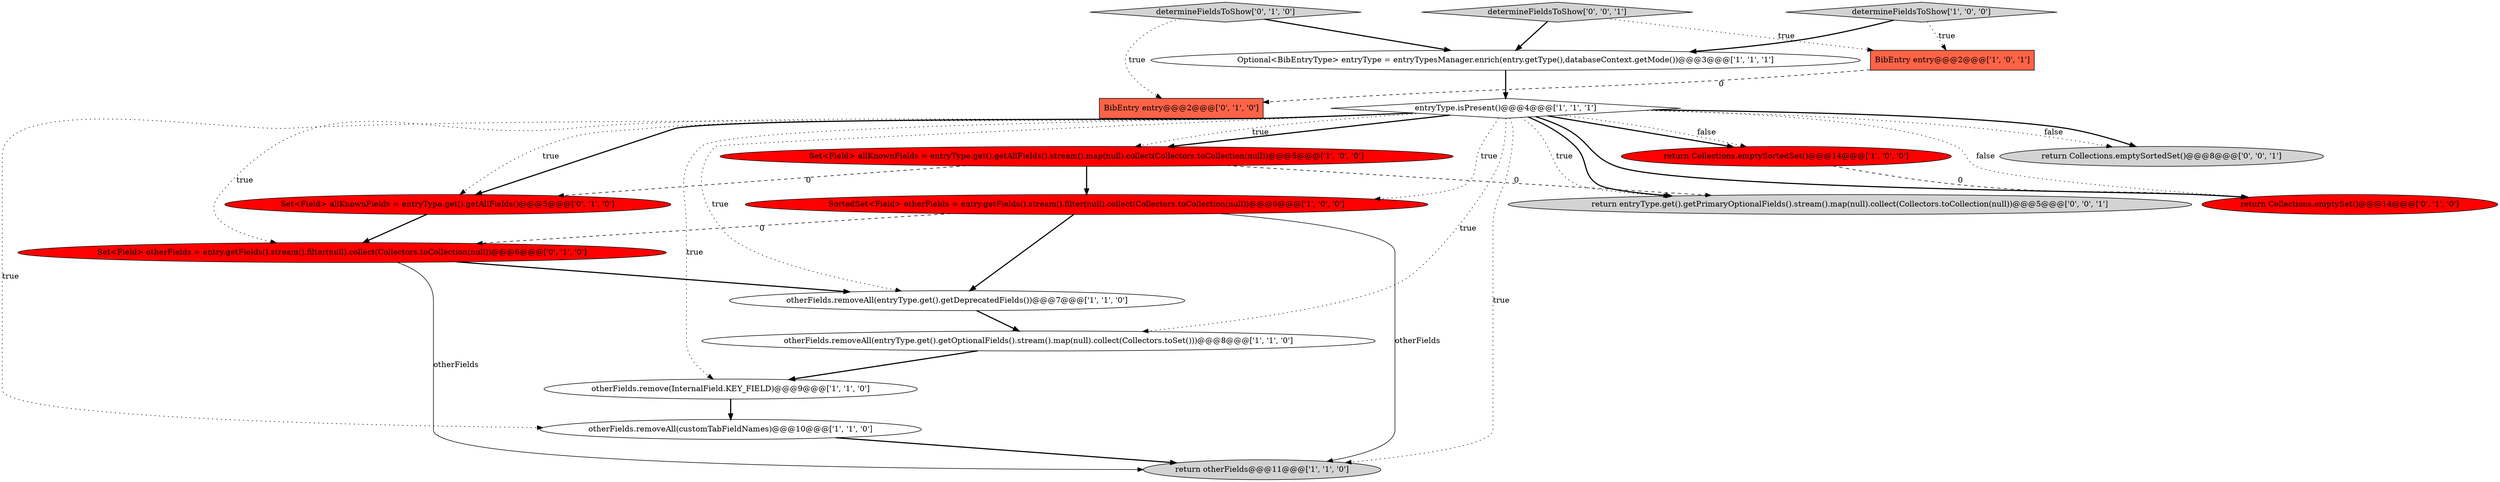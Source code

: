 digraph {
7 [style = filled, label = "otherFields.removeAll(customTabFieldNames)@@@10@@@['1', '1', '0']", fillcolor = white, shape = ellipse image = "AAA0AAABBB1BBB"];
4 [style = filled, label = "Set<Field> allKnownFields = entryType.get().getAllFields().stream().map(null).collect(Collectors.toCollection(null))@@@5@@@['1', '0', '0']", fillcolor = red, shape = ellipse image = "AAA1AAABBB1BBB"];
10 [style = filled, label = "SortedSet<Field> otherFields = entry.getFields().stream().filter(null).collect(Collectors.toCollection(null))@@@6@@@['1', '0', '0']", fillcolor = red, shape = ellipse image = "AAA1AAABBB1BBB"];
8 [style = filled, label = "otherFields.remove(InternalField.KEY_FIELD)@@@9@@@['1', '1', '0']", fillcolor = white, shape = ellipse image = "AAA0AAABBB1BBB"];
5 [style = filled, label = "otherFields.removeAll(entryType.get().getDeprecatedFields())@@@7@@@['1', '1', '0']", fillcolor = white, shape = ellipse image = "AAA0AAABBB1BBB"];
11 [style = filled, label = "determineFieldsToShow['1', '0', '0']", fillcolor = lightgray, shape = diamond image = "AAA0AAABBB1BBB"];
13 [style = filled, label = "determineFieldsToShow['0', '1', '0']", fillcolor = lightgray, shape = diamond image = "AAA0AAABBB2BBB"];
18 [style = filled, label = "determineFieldsToShow['0', '0', '1']", fillcolor = lightgray, shape = diamond image = "AAA0AAABBB3BBB"];
16 [style = filled, label = "Set<Field> otherFields = entry.getFields().stream().filter(null).collect(Collectors.toCollection(null))@@@6@@@['0', '1', '0']", fillcolor = red, shape = ellipse image = "AAA1AAABBB2BBB"];
14 [style = filled, label = "return Collections.emptySet()@@@14@@@['0', '1', '0']", fillcolor = red, shape = ellipse image = "AAA1AAABBB2BBB"];
6 [style = filled, label = "return otherFields@@@11@@@['1', '1', '0']", fillcolor = lightgray, shape = ellipse image = "AAA0AAABBB1BBB"];
15 [style = filled, label = "Set<Field> allKnownFields = entryType.get().getAllFields()@@@5@@@['0', '1', '0']", fillcolor = red, shape = ellipse image = "AAA1AAABBB2BBB"];
19 [style = filled, label = "return entryType.get().getPrimaryOptionalFields().stream().map(null).collect(Collectors.toCollection(null))@@@5@@@['0', '0', '1']", fillcolor = lightgray, shape = ellipse image = "AAA0AAABBB3BBB"];
12 [style = filled, label = "BibEntry entry@@@2@@@['0', '1', '0']", fillcolor = tomato, shape = box image = "AAA1AAABBB2BBB"];
9 [style = filled, label = "otherFields.removeAll(entryType.get().getOptionalFields().stream().map(null).collect(Collectors.toSet()))@@@8@@@['1', '1', '0']", fillcolor = white, shape = ellipse image = "AAA0AAABBB1BBB"];
2 [style = filled, label = "BibEntry entry@@@2@@@['1', '0', '1']", fillcolor = tomato, shape = box image = "AAA0AAABBB1BBB"];
1 [style = filled, label = "entryType.isPresent()@@@4@@@['1', '1', '1']", fillcolor = white, shape = diamond image = "AAA0AAABBB1BBB"];
0 [style = filled, label = "return Collections.emptySortedSet()@@@14@@@['1', '0', '0']", fillcolor = red, shape = ellipse image = "AAA1AAABBB1BBB"];
3 [style = filled, label = "Optional<BibEntryType> entryType = entryTypesManager.enrich(entry.getType(),databaseContext.getMode())@@@3@@@['1', '1', '1']", fillcolor = white, shape = ellipse image = "AAA0AAABBB1BBB"];
17 [style = filled, label = "return Collections.emptySortedSet()@@@8@@@['0', '0', '1']", fillcolor = lightgray, shape = ellipse image = "AAA0AAABBB3BBB"];
4->10 [style = bold, label=""];
18->3 [style = bold, label=""];
1->4 [style = bold, label=""];
1->10 [style = dotted, label="true"];
3->1 [style = bold, label=""];
5->9 [style = bold, label=""];
13->12 [style = dotted, label="true"];
1->17 [style = dotted, label="false"];
10->6 [style = solid, label="otherFields"];
1->15 [style = bold, label=""];
1->4 [style = dotted, label="true"];
1->0 [style = bold, label=""];
9->8 [style = bold, label=""];
15->16 [style = bold, label=""];
1->19 [style = dotted, label="true"];
8->7 [style = bold, label=""];
1->17 [style = bold, label=""];
1->7 [style = dotted, label="true"];
0->14 [style = dashed, label="0"];
2->12 [style = dashed, label="0"];
11->2 [style = dotted, label="true"];
10->5 [style = bold, label=""];
13->3 [style = bold, label=""];
11->3 [style = bold, label=""];
16->6 [style = solid, label="otherFields"];
1->15 [style = dotted, label="true"];
4->15 [style = dashed, label="0"];
1->9 [style = dotted, label="true"];
7->6 [style = bold, label=""];
1->14 [style = dotted, label="false"];
1->8 [style = dotted, label="true"];
16->5 [style = bold, label=""];
4->19 [style = dashed, label="0"];
1->6 [style = dotted, label="true"];
1->14 [style = bold, label=""];
1->16 [style = dotted, label="true"];
10->16 [style = dashed, label="0"];
1->19 [style = bold, label=""];
1->5 [style = dotted, label="true"];
1->0 [style = dotted, label="false"];
18->2 [style = dotted, label="true"];
}
